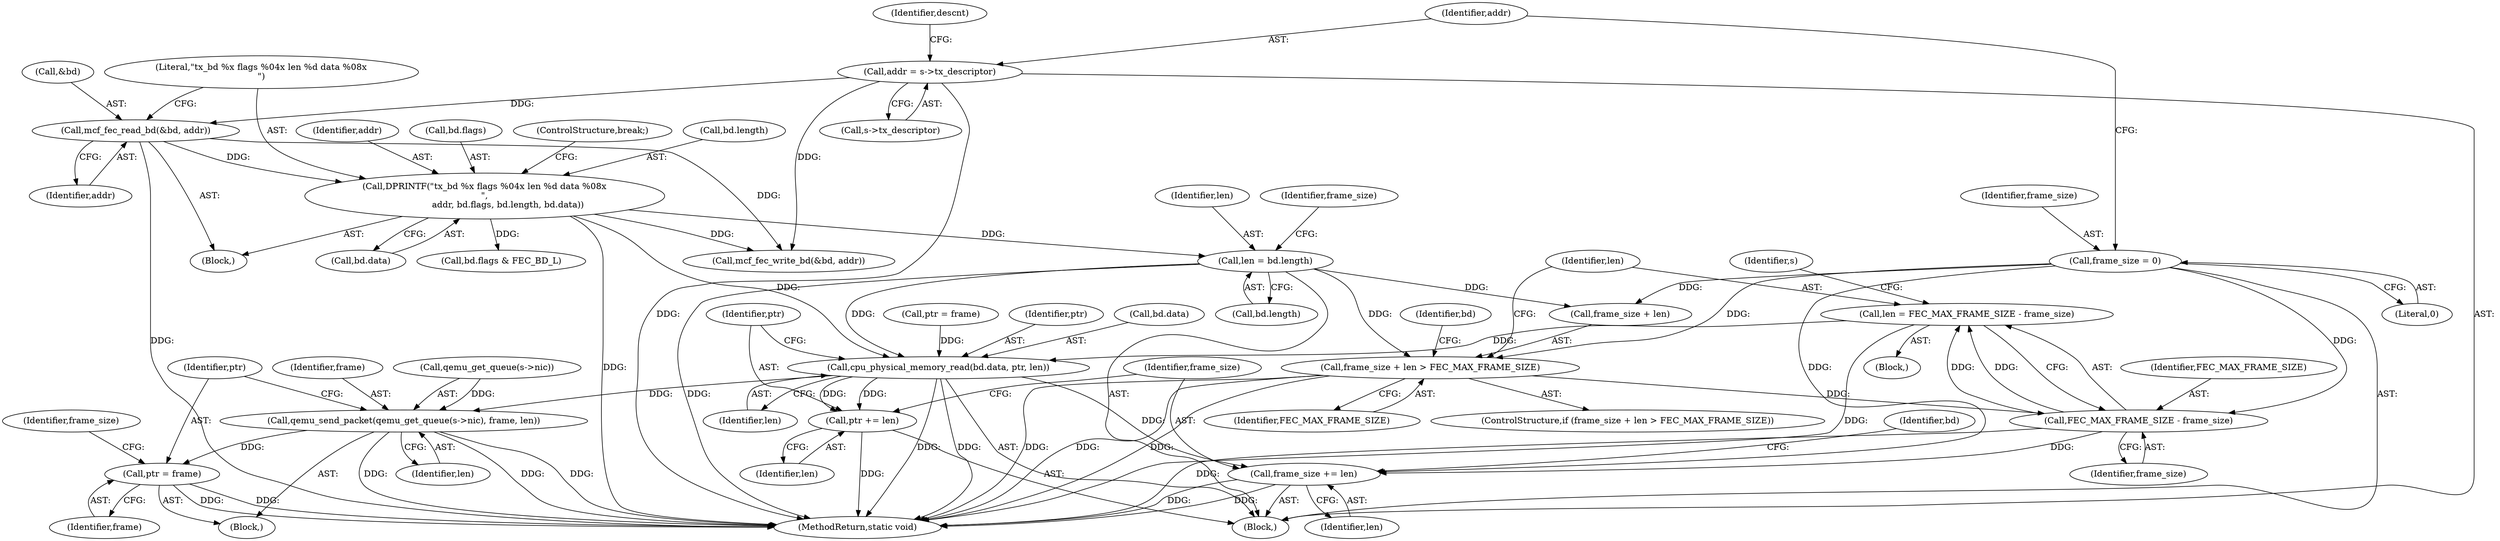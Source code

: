 digraph "0_qemu_070c4b92b8cd5390889716677a0b92444d6e087a@integer" {
"1000167" [label="(Call,len = FEC_MAX_FRAME_SIZE - frame_size)"];
"1000169" [label="(Call,FEC_MAX_FRAME_SIZE - frame_size)"];
"1000161" [label="(Call,frame_size + len > FEC_MAX_FRAME_SIZE)"];
"1000124" [label="(Call,frame_size = 0)"];
"1000155" [label="(Call,len = bd.length)"];
"1000142" [label="(Call,DPRINTF(\"tx_bd %x flags %04x len %d data %08x\n\",\n                 addr, bd.flags, bd.length, bd.data))"];
"1000138" [label="(Call,mcf_fec_read_bd(&bd, addr))"];
"1000127" [label="(Call,addr = s->tx_descriptor)"];
"1000177" [label="(Call,cpu_physical_memory_read(bd.data, ptr, len))"];
"1000183" [label="(Call,ptr += len)"];
"1000186" [label="(Call,frame_size += len)"];
"1000198" [label="(Call,qemu_send_packet(qemu_get_queue(s->nic), frame, len))"];
"1000205" [label="(Call,ptr = frame)"];
"1000204" [label="(Identifier,len)"];
"1000161" [label="(Call,frame_size + len > FEC_MAX_FRAME_SIZE)"];
"1000125" [label="(Identifier,frame_size)"];
"1000138" [label="(Call,mcf_fec_read_bd(&bd, addr))"];
"1000170" [label="(Identifier,FEC_MAX_FRAME_SIZE)"];
"1000165" [label="(Identifier,FEC_MAX_FRAME_SIZE)"];
"1000160" [label="(ControlStructure,if (frame_size + len > FEC_MAX_FRAME_SIZE))"];
"1000155" [label="(Call,len = bd.length)"];
"1000183" [label="(Call,ptr += len)"];
"1000203" [label="(Identifier,frame)"];
"1000141" [label="(Identifier,addr)"];
"1000137" [label="(Block,)"];
"1000195" [label="(Block,)"];
"1000163" [label="(Identifier,frame_size)"];
"1000182" [label="(Identifier,len)"];
"1000156" [label="(Identifier,len)"];
"1000177" [label="(Call,cpu_physical_memory_read(bd.data, ptr, len))"];
"1000157" [label="(Call,bd.length)"];
"1000198" [label="(Call,qemu_send_packet(qemu_get_queue(s->nic), frame, len))"];
"1000127" [label="(Call,addr = s->tx_descriptor)"];
"1000144" [label="(Identifier,addr)"];
"1000179" [label="(Identifier,bd)"];
"1000166" [label="(Block,)"];
"1000145" [label="(Call,bd.flags)"];
"1000154" [label="(ControlStructure,break;)"];
"1000106" [label="(Block,)"];
"1000209" [label="(Identifier,frame_size)"];
"1000190" [label="(Call,bd.flags & FEC_BD_L)"];
"1000181" [label="(Identifier,ptr)"];
"1000205" [label="(Call,ptr = frame)"];
"1000151" [label="(Call,bd.data)"];
"1000207" [label="(Identifier,frame)"];
"1000129" [label="(Call,s->tx_descriptor)"];
"1000167" [label="(Call,len = FEC_MAX_FRAME_SIZE - frame_size)"];
"1000188" [label="(Identifier,len)"];
"1000126" [label="(Literal,0)"];
"1000187" [label="(Identifier,frame_size)"];
"1000124" [label="(Call,frame_size = 0)"];
"1000199" [label="(Call,qemu_get_queue(s->nic))"];
"1000162" [label="(Call,frame_size + len)"];
"1000148" [label="(Call,bd.length)"];
"1000184" [label="(Identifier,ptr)"];
"1000192" [label="(Identifier,bd)"];
"1000226" [label="(Call,mcf_fec_write_bd(&bd, addr))"];
"1000178" [label="(Call,bd.data)"];
"1000142" [label="(Call,DPRINTF(\"tx_bd %x flags %04x len %d data %08x\n\",\n                 addr, bd.flags, bd.length, bd.data))"];
"1000185" [label="(Identifier,len)"];
"1000169" [label="(Call,FEC_MAX_FRAME_SIZE - frame_size)"];
"1000121" [label="(Call,ptr = frame)"];
"1000206" [label="(Identifier,ptr)"];
"1000143" [label="(Literal,\"tx_bd %x flags %04x len %d data %08x\n\")"];
"1000135" [label="(Identifier,descnt)"];
"1000171" [label="(Identifier,frame_size)"];
"1000128" [label="(Identifier,addr)"];
"1000139" [label="(Call,&bd)"];
"1000186" [label="(Call,frame_size += len)"];
"1000168" [label="(Identifier,len)"];
"1000249" [label="(MethodReturn,static void)"];
"1000174" [label="(Identifier,s)"];
"1000167" -> "1000166"  [label="AST: "];
"1000167" -> "1000169"  [label="CFG: "];
"1000168" -> "1000167"  [label="AST: "];
"1000169" -> "1000167"  [label="AST: "];
"1000174" -> "1000167"  [label="CFG: "];
"1000167" -> "1000249"  [label="DDG: "];
"1000169" -> "1000167"  [label="DDG: "];
"1000169" -> "1000167"  [label="DDG: "];
"1000167" -> "1000177"  [label="DDG: "];
"1000169" -> "1000171"  [label="CFG: "];
"1000170" -> "1000169"  [label="AST: "];
"1000171" -> "1000169"  [label="AST: "];
"1000169" -> "1000249"  [label="DDG: "];
"1000161" -> "1000169"  [label="DDG: "];
"1000124" -> "1000169"  [label="DDG: "];
"1000169" -> "1000186"  [label="DDG: "];
"1000161" -> "1000160"  [label="AST: "];
"1000161" -> "1000165"  [label="CFG: "];
"1000162" -> "1000161"  [label="AST: "];
"1000165" -> "1000161"  [label="AST: "];
"1000168" -> "1000161"  [label="CFG: "];
"1000179" -> "1000161"  [label="CFG: "];
"1000161" -> "1000249"  [label="DDG: "];
"1000161" -> "1000249"  [label="DDG: "];
"1000161" -> "1000249"  [label="DDG: "];
"1000124" -> "1000161"  [label="DDG: "];
"1000155" -> "1000161"  [label="DDG: "];
"1000124" -> "1000106"  [label="AST: "];
"1000124" -> "1000126"  [label="CFG: "];
"1000125" -> "1000124"  [label="AST: "];
"1000126" -> "1000124"  [label="AST: "];
"1000128" -> "1000124"  [label="CFG: "];
"1000124" -> "1000162"  [label="DDG: "];
"1000124" -> "1000186"  [label="DDG: "];
"1000155" -> "1000106"  [label="AST: "];
"1000155" -> "1000157"  [label="CFG: "];
"1000156" -> "1000155"  [label="AST: "];
"1000157" -> "1000155"  [label="AST: "];
"1000163" -> "1000155"  [label="CFG: "];
"1000155" -> "1000249"  [label="DDG: "];
"1000142" -> "1000155"  [label="DDG: "];
"1000155" -> "1000162"  [label="DDG: "];
"1000155" -> "1000177"  [label="DDG: "];
"1000142" -> "1000137"  [label="AST: "];
"1000142" -> "1000151"  [label="CFG: "];
"1000143" -> "1000142"  [label="AST: "];
"1000144" -> "1000142"  [label="AST: "];
"1000145" -> "1000142"  [label="AST: "];
"1000148" -> "1000142"  [label="AST: "];
"1000151" -> "1000142"  [label="AST: "];
"1000154" -> "1000142"  [label="CFG: "];
"1000142" -> "1000249"  [label="DDG: "];
"1000138" -> "1000142"  [label="DDG: "];
"1000142" -> "1000177"  [label="DDG: "];
"1000142" -> "1000190"  [label="DDG: "];
"1000142" -> "1000226"  [label="DDG: "];
"1000138" -> "1000137"  [label="AST: "];
"1000138" -> "1000141"  [label="CFG: "];
"1000139" -> "1000138"  [label="AST: "];
"1000141" -> "1000138"  [label="AST: "];
"1000143" -> "1000138"  [label="CFG: "];
"1000138" -> "1000249"  [label="DDG: "];
"1000127" -> "1000138"  [label="DDG: "];
"1000138" -> "1000226"  [label="DDG: "];
"1000127" -> "1000106"  [label="AST: "];
"1000127" -> "1000129"  [label="CFG: "];
"1000128" -> "1000127"  [label="AST: "];
"1000129" -> "1000127"  [label="AST: "];
"1000135" -> "1000127"  [label="CFG: "];
"1000127" -> "1000249"  [label="DDG: "];
"1000127" -> "1000226"  [label="DDG: "];
"1000177" -> "1000106"  [label="AST: "];
"1000177" -> "1000182"  [label="CFG: "];
"1000178" -> "1000177"  [label="AST: "];
"1000181" -> "1000177"  [label="AST: "];
"1000182" -> "1000177"  [label="AST: "];
"1000184" -> "1000177"  [label="CFG: "];
"1000177" -> "1000249"  [label="DDG: "];
"1000177" -> "1000249"  [label="DDG: "];
"1000121" -> "1000177"  [label="DDG: "];
"1000177" -> "1000183"  [label="DDG: "];
"1000177" -> "1000183"  [label="DDG: "];
"1000177" -> "1000186"  [label="DDG: "];
"1000177" -> "1000198"  [label="DDG: "];
"1000183" -> "1000106"  [label="AST: "];
"1000183" -> "1000185"  [label="CFG: "];
"1000184" -> "1000183"  [label="AST: "];
"1000185" -> "1000183"  [label="AST: "];
"1000187" -> "1000183"  [label="CFG: "];
"1000183" -> "1000249"  [label="DDG: "];
"1000186" -> "1000106"  [label="AST: "];
"1000186" -> "1000188"  [label="CFG: "];
"1000187" -> "1000186"  [label="AST: "];
"1000188" -> "1000186"  [label="AST: "];
"1000192" -> "1000186"  [label="CFG: "];
"1000186" -> "1000249"  [label="DDG: "];
"1000186" -> "1000249"  [label="DDG: "];
"1000198" -> "1000195"  [label="AST: "];
"1000198" -> "1000204"  [label="CFG: "];
"1000199" -> "1000198"  [label="AST: "];
"1000203" -> "1000198"  [label="AST: "];
"1000204" -> "1000198"  [label="AST: "];
"1000206" -> "1000198"  [label="CFG: "];
"1000198" -> "1000249"  [label="DDG: "];
"1000198" -> "1000249"  [label="DDG: "];
"1000198" -> "1000249"  [label="DDG: "];
"1000199" -> "1000198"  [label="DDG: "];
"1000198" -> "1000205"  [label="DDG: "];
"1000205" -> "1000195"  [label="AST: "];
"1000205" -> "1000207"  [label="CFG: "];
"1000206" -> "1000205"  [label="AST: "];
"1000207" -> "1000205"  [label="AST: "];
"1000209" -> "1000205"  [label="CFG: "];
"1000205" -> "1000249"  [label="DDG: "];
"1000205" -> "1000249"  [label="DDG: "];
}

